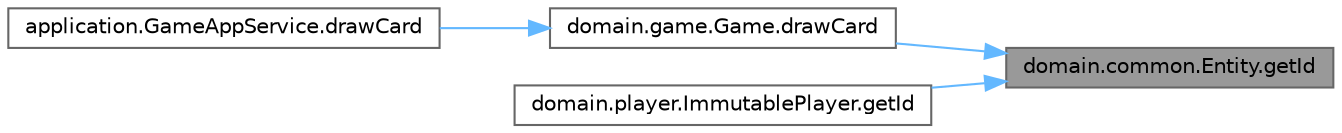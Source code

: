 digraph "domain.common.Entity.getId"
{
 // LATEX_PDF_SIZE
  bgcolor="transparent";
  edge [fontname=Helvetica,fontsize=10,labelfontname=Helvetica,labelfontsize=10];
  node [fontname=Helvetica,fontsize=10,shape=box,height=0.2,width=0.4];
  rankdir="RL";
  Node1 [id="Node000001",label="domain.common.Entity.getId",height=0.2,width=0.4,color="gray40", fillcolor="grey60", style="filled", fontcolor="black",tooltip="Obtiene el identificador único de la entidad."];
  Node1 -> Node2 [id="edge1_Node000001_Node000002",dir="back",color="steelblue1",style="solid",tooltip=" "];
  Node2 [id="Node000002",label="domain.game.Game.drawCard",height=0.2,width=0.4,color="grey40", fillcolor="white", style="filled",URL="$classdomain_1_1game_1_1_game.html#a0b9311b6306912fb96812183262531da",tooltip="Permite al jugador actual robar una carta del mazo."];
  Node2 -> Node3 [id="edge2_Node000002_Node000003",dir="back",color="steelblue1",style="solid",tooltip=" "];
  Node3 [id="Node000003",label="application.GameAppService.drawCard",height=0.2,width=0.4,color="grey40", fillcolor="white", style="filled",URL="$classapplication_1_1_game_app_service.html#ab1324c8c32bdde5917f640be138c38b5",tooltip="Permite a un jugador robar una carta del mazo."];
  Node1 -> Node4 [id="edge3_Node000001_Node000004",dir="back",color="steelblue1",style="solid",tooltip=" "];
  Node4 [id="Node000004",label="domain.player.ImmutablePlayer.getId",height=0.2,width=0.4,color="grey40", fillcolor="white", style="filled",URL="$classdomain_1_1player_1_1_immutable_player.html#afc18cea111b87eb236723069b1d43366",tooltip=" "];
}
